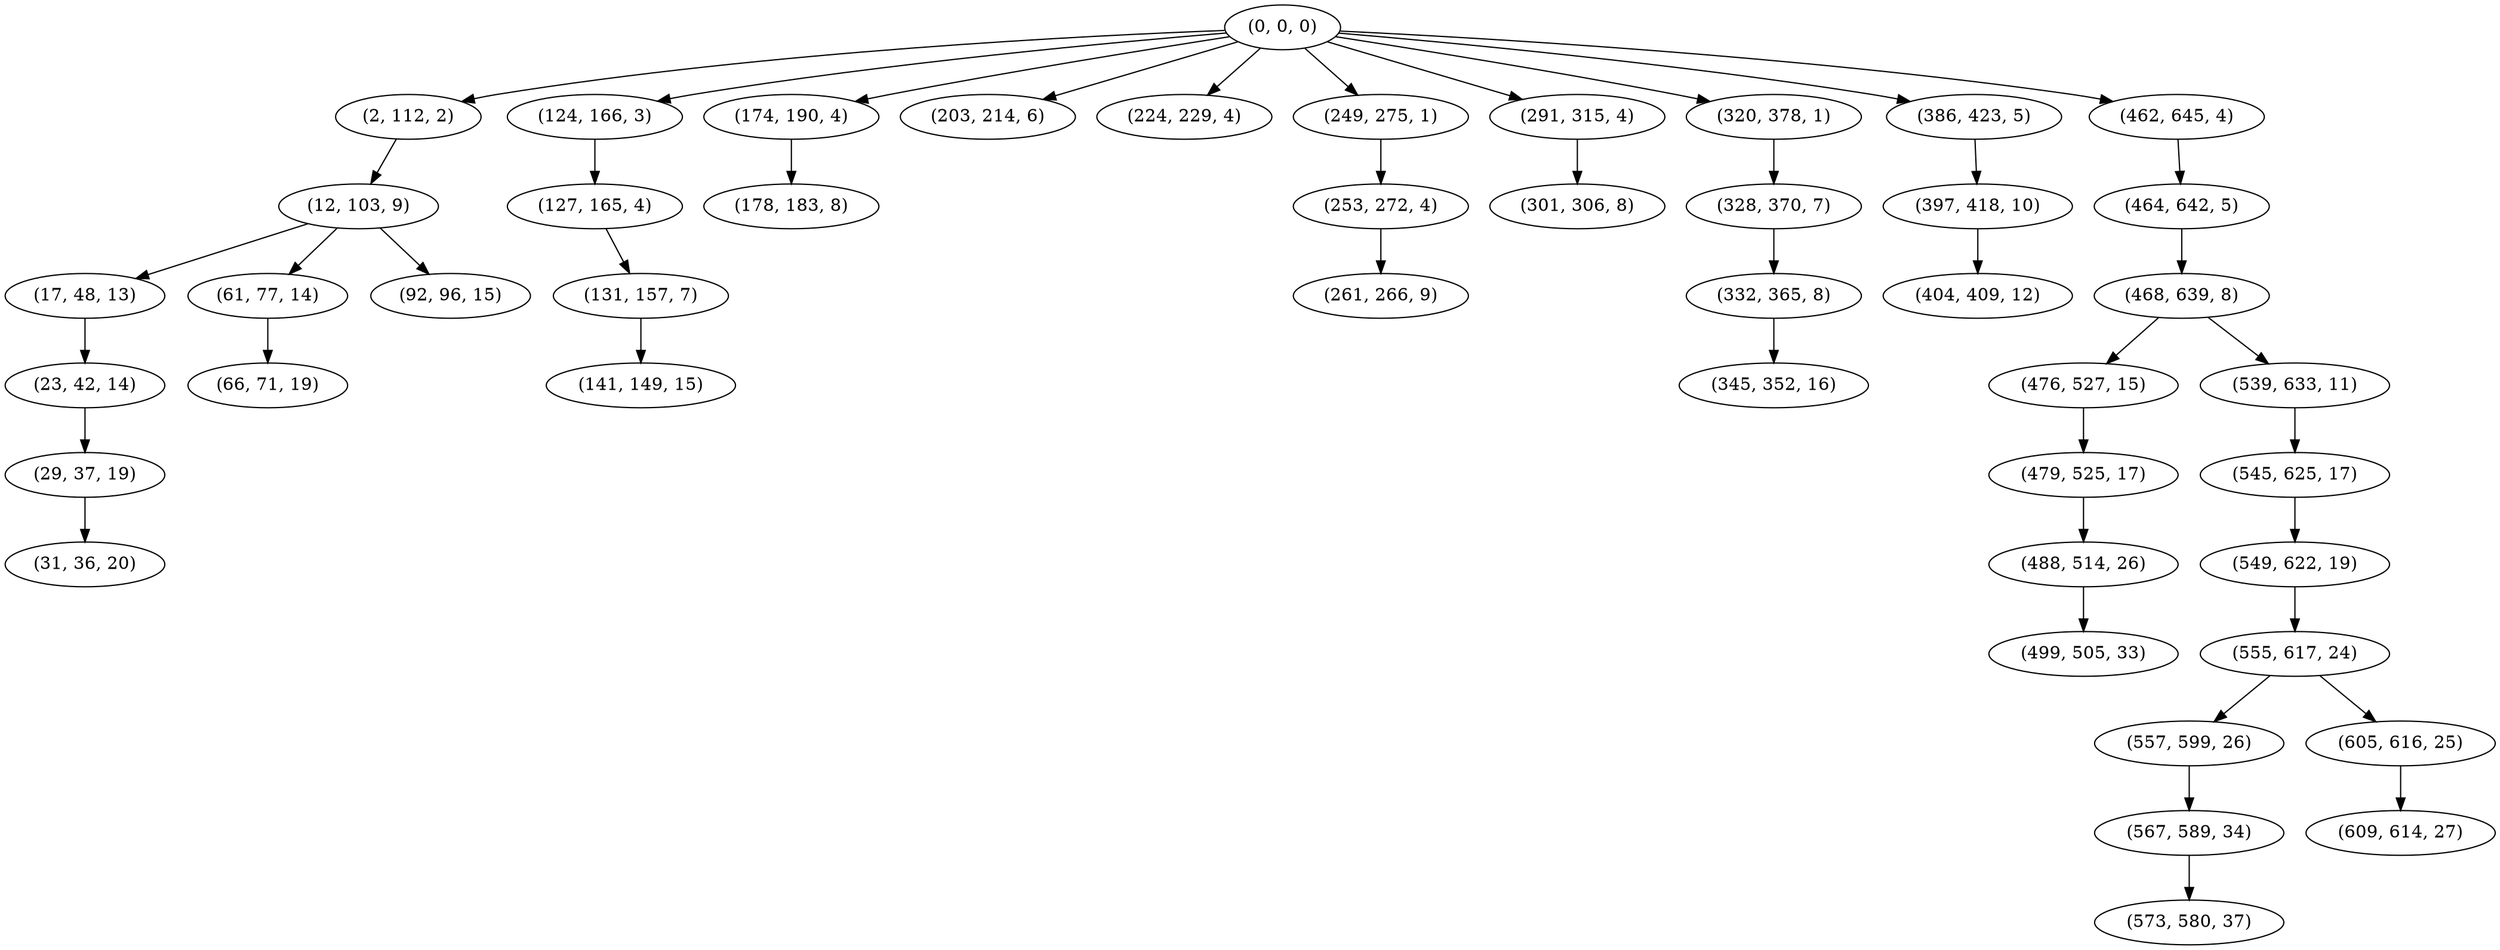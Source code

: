 digraph tree {
    "(0, 0, 0)";
    "(2, 112, 2)";
    "(12, 103, 9)";
    "(17, 48, 13)";
    "(23, 42, 14)";
    "(29, 37, 19)";
    "(31, 36, 20)";
    "(61, 77, 14)";
    "(66, 71, 19)";
    "(92, 96, 15)";
    "(124, 166, 3)";
    "(127, 165, 4)";
    "(131, 157, 7)";
    "(141, 149, 15)";
    "(174, 190, 4)";
    "(178, 183, 8)";
    "(203, 214, 6)";
    "(224, 229, 4)";
    "(249, 275, 1)";
    "(253, 272, 4)";
    "(261, 266, 9)";
    "(291, 315, 4)";
    "(301, 306, 8)";
    "(320, 378, 1)";
    "(328, 370, 7)";
    "(332, 365, 8)";
    "(345, 352, 16)";
    "(386, 423, 5)";
    "(397, 418, 10)";
    "(404, 409, 12)";
    "(462, 645, 4)";
    "(464, 642, 5)";
    "(468, 639, 8)";
    "(476, 527, 15)";
    "(479, 525, 17)";
    "(488, 514, 26)";
    "(499, 505, 33)";
    "(539, 633, 11)";
    "(545, 625, 17)";
    "(549, 622, 19)";
    "(555, 617, 24)";
    "(557, 599, 26)";
    "(567, 589, 34)";
    "(573, 580, 37)";
    "(605, 616, 25)";
    "(609, 614, 27)";
    "(0, 0, 0)" -> "(2, 112, 2)";
    "(0, 0, 0)" -> "(124, 166, 3)";
    "(0, 0, 0)" -> "(174, 190, 4)";
    "(0, 0, 0)" -> "(203, 214, 6)";
    "(0, 0, 0)" -> "(224, 229, 4)";
    "(0, 0, 0)" -> "(249, 275, 1)";
    "(0, 0, 0)" -> "(291, 315, 4)";
    "(0, 0, 0)" -> "(320, 378, 1)";
    "(0, 0, 0)" -> "(386, 423, 5)";
    "(0, 0, 0)" -> "(462, 645, 4)";
    "(2, 112, 2)" -> "(12, 103, 9)";
    "(12, 103, 9)" -> "(17, 48, 13)";
    "(12, 103, 9)" -> "(61, 77, 14)";
    "(12, 103, 9)" -> "(92, 96, 15)";
    "(17, 48, 13)" -> "(23, 42, 14)";
    "(23, 42, 14)" -> "(29, 37, 19)";
    "(29, 37, 19)" -> "(31, 36, 20)";
    "(61, 77, 14)" -> "(66, 71, 19)";
    "(124, 166, 3)" -> "(127, 165, 4)";
    "(127, 165, 4)" -> "(131, 157, 7)";
    "(131, 157, 7)" -> "(141, 149, 15)";
    "(174, 190, 4)" -> "(178, 183, 8)";
    "(249, 275, 1)" -> "(253, 272, 4)";
    "(253, 272, 4)" -> "(261, 266, 9)";
    "(291, 315, 4)" -> "(301, 306, 8)";
    "(320, 378, 1)" -> "(328, 370, 7)";
    "(328, 370, 7)" -> "(332, 365, 8)";
    "(332, 365, 8)" -> "(345, 352, 16)";
    "(386, 423, 5)" -> "(397, 418, 10)";
    "(397, 418, 10)" -> "(404, 409, 12)";
    "(462, 645, 4)" -> "(464, 642, 5)";
    "(464, 642, 5)" -> "(468, 639, 8)";
    "(468, 639, 8)" -> "(476, 527, 15)";
    "(468, 639, 8)" -> "(539, 633, 11)";
    "(476, 527, 15)" -> "(479, 525, 17)";
    "(479, 525, 17)" -> "(488, 514, 26)";
    "(488, 514, 26)" -> "(499, 505, 33)";
    "(539, 633, 11)" -> "(545, 625, 17)";
    "(545, 625, 17)" -> "(549, 622, 19)";
    "(549, 622, 19)" -> "(555, 617, 24)";
    "(555, 617, 24)" -> "(557, 599, 26)";
    "(555, 617, 24)" -> "(605, 616, 25)";
    "(557, 599, 26)" -> "(567, 589, 34)";
    "(567, 589, 34)" -> "(573, 580, 37)";
    "(605, 616, 25)" -> "(609, 614, 27)";
}
